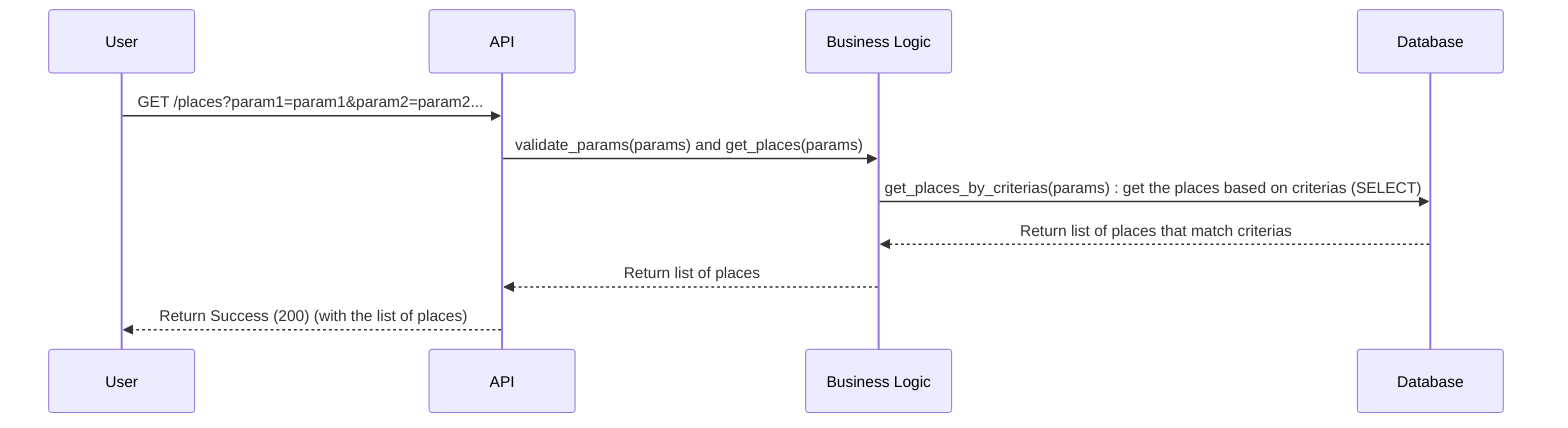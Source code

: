 sequenceDiagram
    participant User
    participant API
    participant Business Logic
    participant Database

    User ->> API: GET /places?param1=param1&param2=param2...
    API ->> Business Logic: validate_params(params) and get_places(params)
    Business Logic ->> Database: get_places_by_criterias(params) : get the places based on criterias (SELECT)
    Database -->> Business Logic : Return list of places that match criterias
    Business Logic -->> API: Return list of places
    API -->> User: Return Success (200) (with the list of places)
